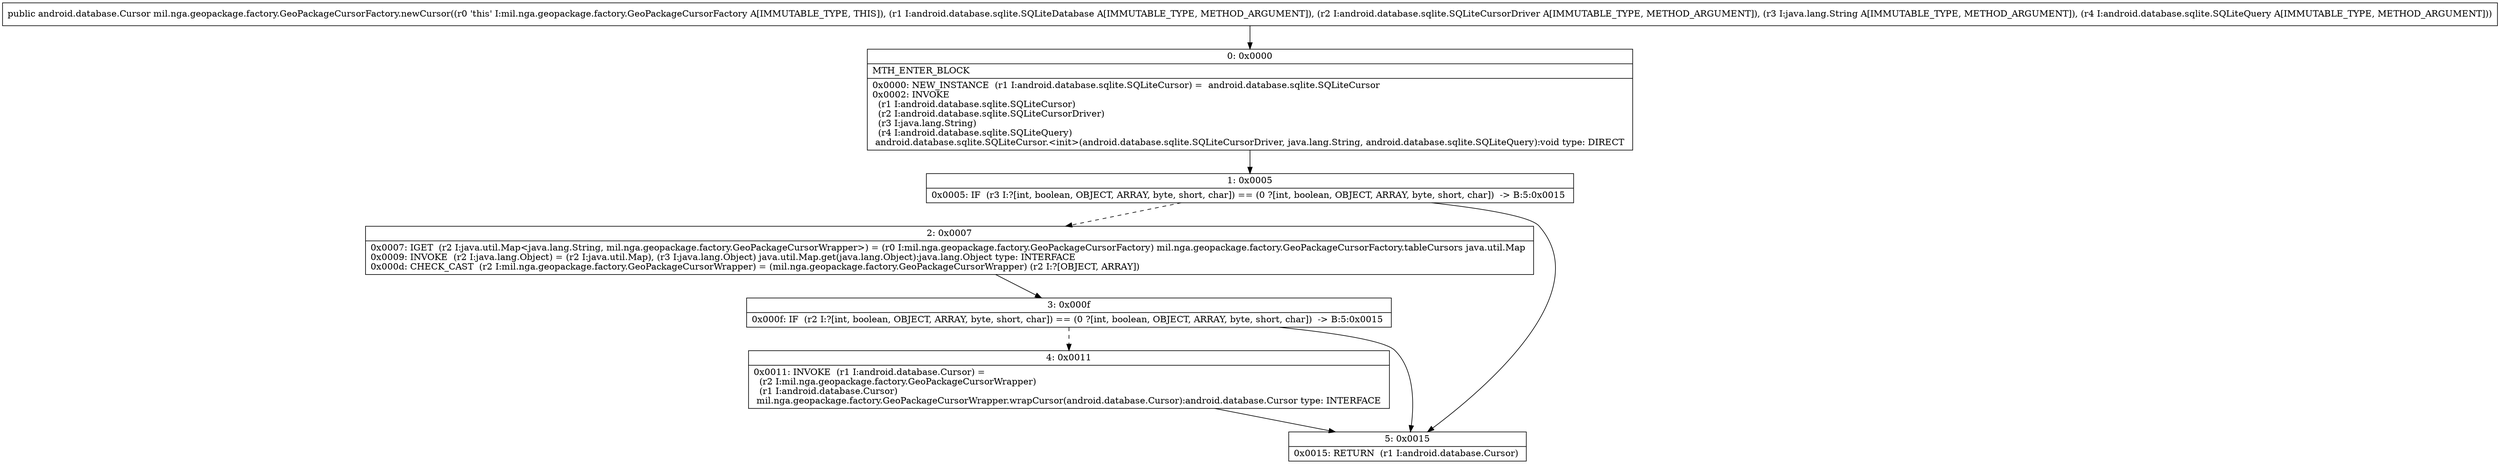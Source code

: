 digraph "CFG formil.nga.geopackage.factory.GeoPackageCursorFactory.newCursor(Landroid\/database\/sqlite\/SQLiteDatabase;Landroid\/database\/sqlite\/SQLiteCursorDriver;Ljava\/lang\/String;Landroid\/database\/sqlite\/SQLiteQuery;)Landroid\/database\/Cursor;" {
Node_0 [shape=record,label="{0\:\ 0x0000|MTH_ENTER_BLOCK\l|0x0000: NEW_INSTANCE  (r1 I:android.database.sqlite.SQLiteCursor) =  android.database.sqlite.SQLiteCursor \l0x0002: INVOKE  \l  (r1 I:android.database.sqlite.SQLiteCursor)\l  (r2 I:android.database.sqlite.SQLiteCursorDriver)\l  (r3 I:java.lang.String)\l  (r4 I:android.database.sqlite.SQLiteQuery)\l android.database.sqlite.SQLiteCursor.\<init\>(android.database.sqlite.SQLiteCursorDriver, java.lang.String, android.database.sqlite.SQLiteQuery):void type: DIRECT \l}"];
Node_1 [shape=record,label="{1\:\ 0x0005|0x0005: IF  (r3 I:?[int, boolean, OBJECT, ARRAY, byte, short, char]) == (0 ?[int, boolean, OBJECT, ARRAY, byte, short, char])  \-\> B:5:0x0015 \l}"];
Node_2 [shape=record,label="{2\:\ 0x0007|0x0007: IGET  (r2 I:java.util.Map\<java.lang.String, mil.nga.geopackage.factory.GeoPackageCursorWrapper\>) = (r0 I:mil.nga.geopackage.factory.GeoPackageCursorFactory) mil.nga.geopackage.factory.GeoPackageCursorFactory.tableCursors java.util.Map \l0x0009: INVOKE  (r2 I:java.lang.Object) = (r2 I:java.util.Map), (r3 I:java.lang.Object) java.util.Map.get(java.lang.Object):java.lang.Object type: INTERFACE \l0x000d: CHECK_CAST  (r2 I:mil.nga.geopackage.factory.GeoPackageCursorWrapper) = (mil.nga.geopackage.factory.GeoPackageCursorWrapper) (r2 I:?[OBJECT, ARRAY]) \l}"];
Node_3 [shape=record,label="{3\:\ 0x000f|0x000f: IF  (r2 I:?[int, boolean, OBJECT, ARRAY, byte, short, char]) == (0 ?[int, boolean, OBJECT, ARRAY, byte, short, char])  \-\> B:5:0x0015 \l}"];
Node_4 [shape=record,label="{4\:\ 0x0011|0x0011: INVOKE  (r1 I:android.database.Cursor) = \l  (r2 I:mil.nga.geopackage.factory.GeoPackageCursorWrapper)\l  (r1 I:android.database.Cursor)\l mil.nga.geopackage.factory.GeoPackageCursorWrapper.wrapCursor(android.database.Cursor):android.database.Cursor type: INTERFACE \l}"];
Node_5 [shape=record,label="{5\:\ 0x0015|0x0015: RETURN  (r1 I:android.database.Cursor) \l}"];
MethodNode[shape=record,label="{public android.database.Cursor mil.nga.geopackage.factory.GeoPackageCursorFactory.newCursor((r0 'this' I:mil.nga.geopackage.factory.GeoPackageCursorFactory A[IMMUTABLE_TYPE, THIS]), (r1 I:android.database.sqlite.SQLiteDatabase A[IMMUTABLE_TYPE, METHOD_ARGUMENT]), (r2 I:android.database.sqlite.SQLiteCursorDriver A[IMMUTABLE_TYPE, METHOD_ARGUMENT]), (r3 I:java.lang.String A[IMMUTABLE_TYPE, METHOD_ARGUMENT]), (r4 I:android.database.sqlite.SQLiteQuery A[IMMUTABLE_TYPE, METHOD_ARGUMENT])) }"];
MethodNode -> Node_0;
Node_0 -> Node_1;
Node_1 -> Node_2[style=dashed];
Node_1 -> Node_5;
Node_2 -> Node_3;
Node_3 -> Node_4[style=dashed];
Node_3 -> Node_5;
Node_4 -> Node_5;
}

